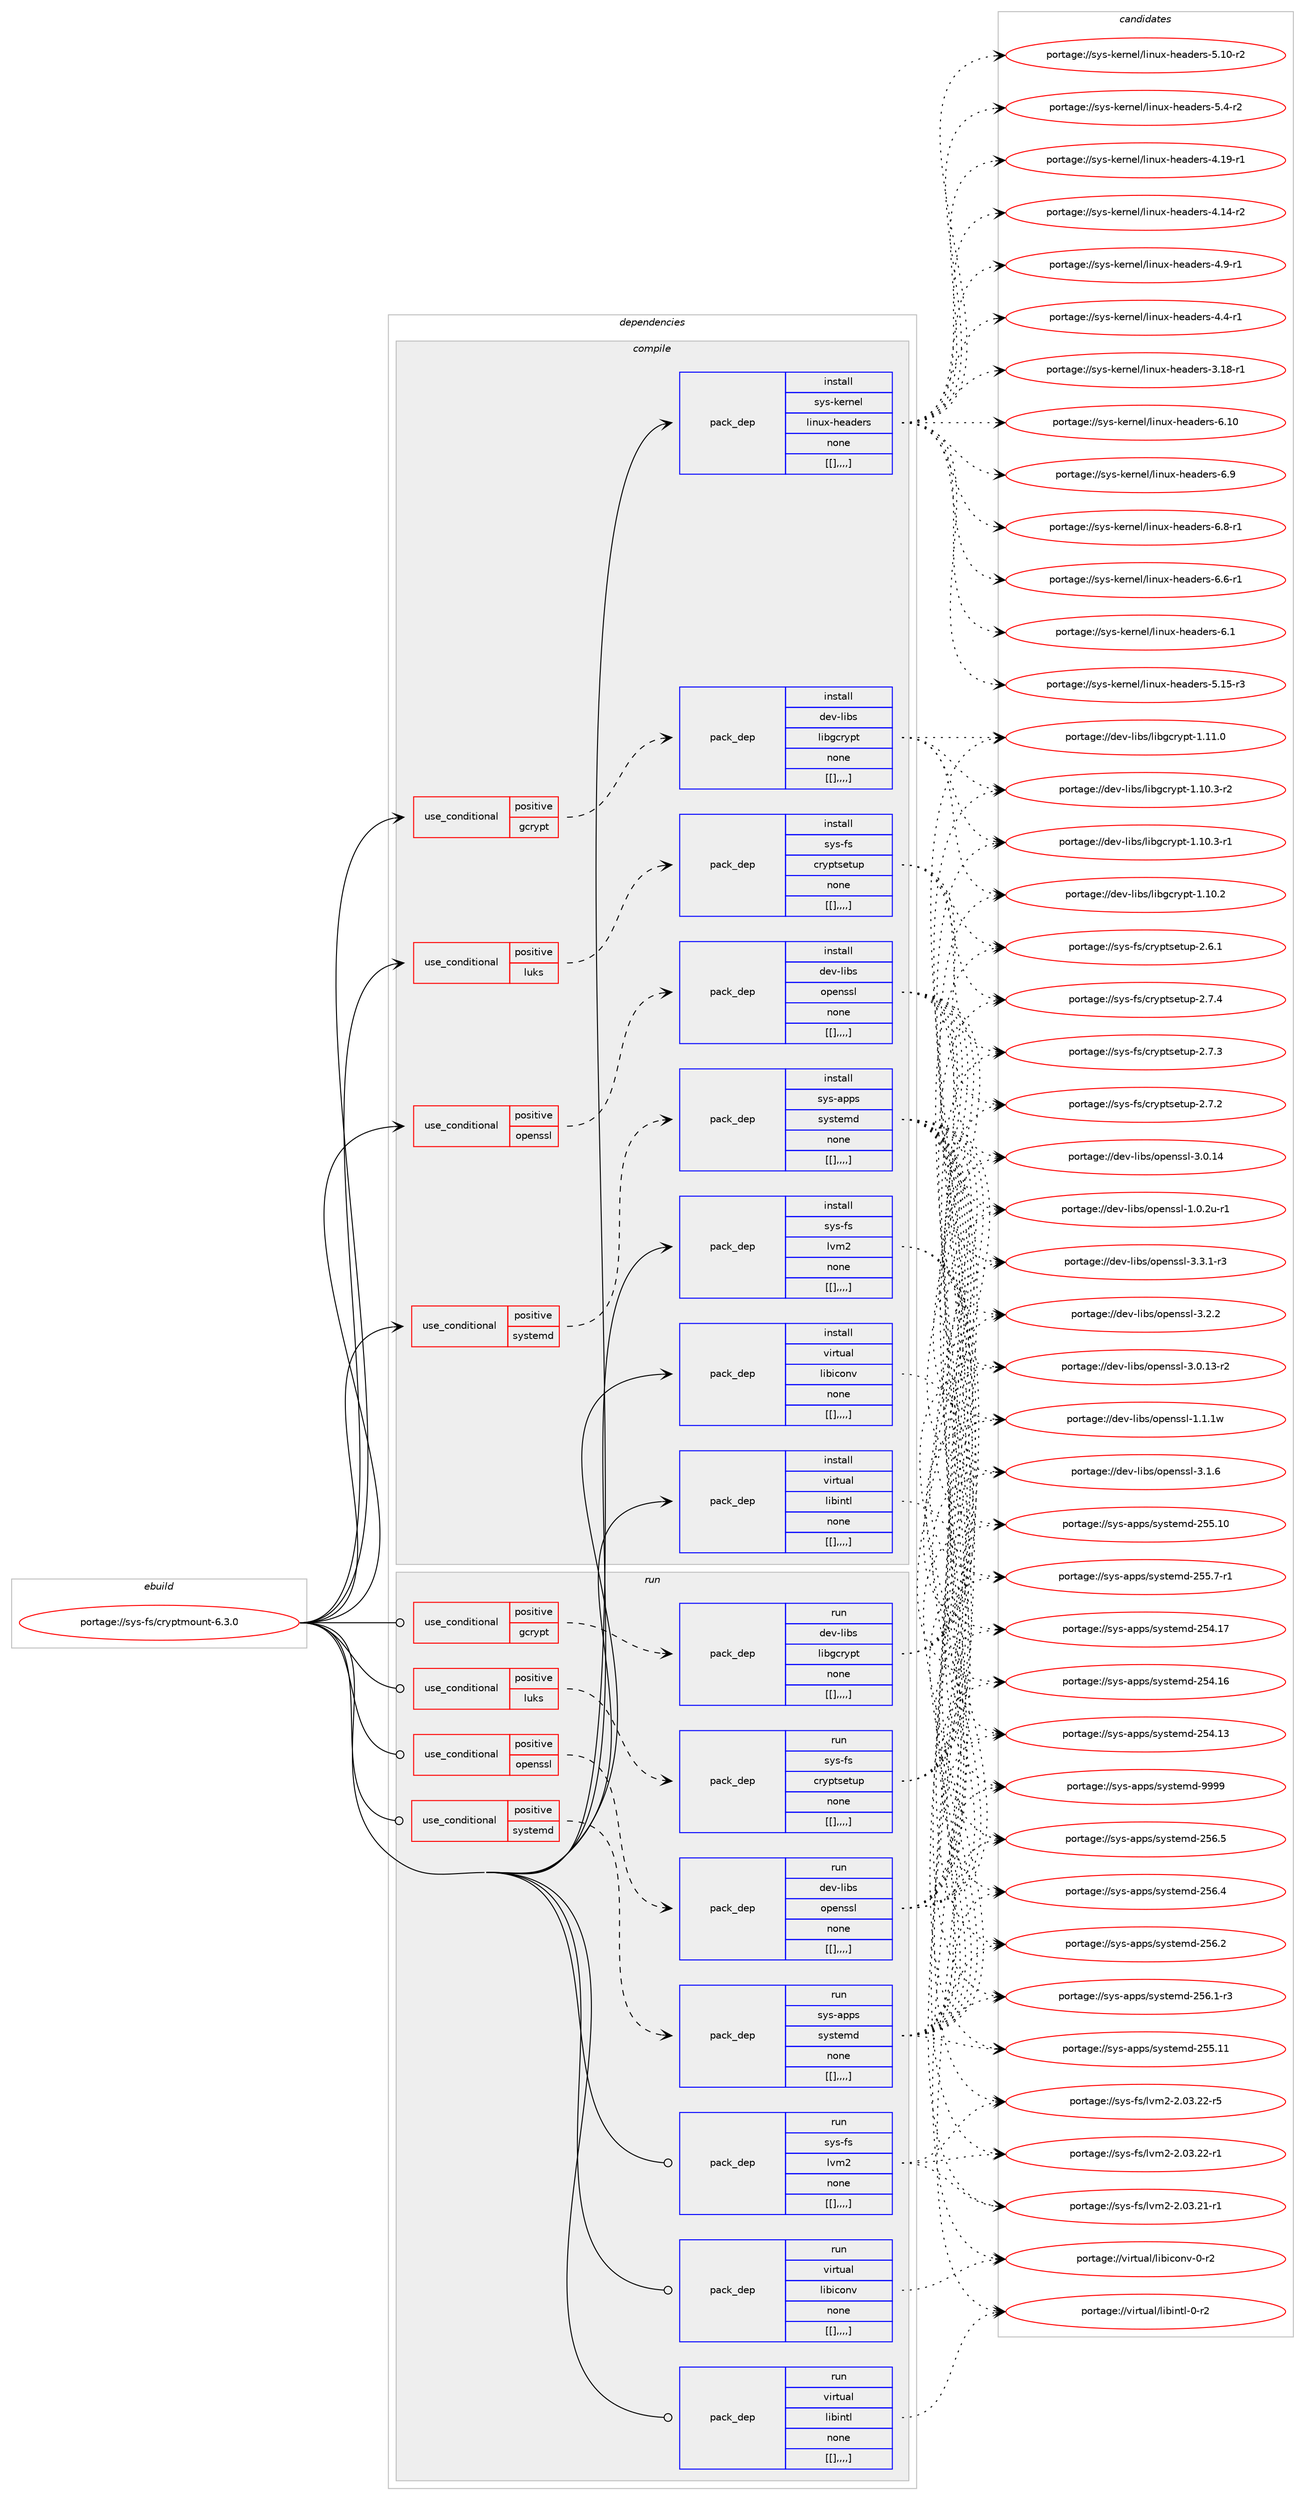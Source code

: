 digraph prolog {

# *************
# Graph options
# *************

newrank=true;
concentrate=true;
compound=true;
graph [rankdir=LR,fontname=Helvetica,fontsize=10,ranksep=1.5];#, ranksep=2.5, nodesep=0.2];
edge  [arrowhead=vee];
node  [fontname=Helvetica,fontsize=10];

# **********
# The ebuild
# **********

subgraph cluster_leftcol {
color=gray;
label=<<i>ebuild</i>>;
id [label="portage://sys-fs/cryptmount-6.3.0", color=red, width=4, href="../sys-fs/cryptmount-6.3.0.svg"];
}

# ****************
# The dependencies
# ****************

subgraph cluster_midcol {
color=gray;
label=<<i>dependencies</i>>;
subgraph cluster_compile {
fillcolor="#eeeeee";
style=filled;
label=<<i>compile</i>>;
subgraph cond120628 {
dependency453772 [label=<<TABLE BORDER="0" CELLBORDER="1" CELLSPACING="0" CELLPADDING="4"><TR><TD ROWSPAN="3" CELLPADDING="10">use_conditional</TD></TR><TR><TD>positive</TD></TR><TR><TD>gcrypt</TD></TR></TABLE>>, shape=none, color=red];
subgraph pack330047 {
dependency453773 [label=<<TABLE BORDER="0" CELLBORDER="1" CELLSPACING="0" CELLPADDING="4" WIDTH="220"><TR><TD ROWSPAN="6" CELLPADDING="30">pack_dep</TD></TR><TR><TD WIDTH="110">install</TD></TR><TR><TD>dev-libs</TD></TR><TR><TD>libgcrypt</TD></TR><TR><TD>none</TD></TR><TR><TD>[[],,,,]</TD></TR></TABLE>>, shape=none, color=blue];
}
dependency453772:e -> dependency453773:w [weight=20,style="dashed",arrowhead="vee"];
}
id:e -> dependency453772:w [weight=20,style="solid",arrowhead="vee"];
subgraph cond120629 {
dependency453774 [label=<<TABLE BORDER="0" CELLBORDER="1" CELLSPACING="0" CELLPADDING="4"><TR><TD ROWSPAN="3" CELLPADDING="10">use_conditional</TD></TR><TR><TD>positive</TD></TR><TR><TD>luks</TD></TR></TABLE>>, shape=none, color=red];
subgraph pack330048 {
dependency453775 [label=<<TABLE BORDER="0" CELLBORDER="1" CELLSPACING="0" CELLPADDING="4" WIDTH="220"><TR><TD ROWSPAN="6" CELLPADDING="30">pack_dep</TD></TR><TR><TD WIDTH="110">install</TD></TR><TR><TD>sys-fs</TD></TR><TR><TD>cryptsetup</TD></TR><TR><TD>none</TD></TR><TR><TD>[[],,,,]</TD></TR></TABLE>>, shape=none, color=blue];
}
dependency453774:e -> dependency453775:w [weight=20,style="dashed",arrowhead="vee"];
}
id:e -> dependency453774:w [weight=20,style="solid",arrowhead="vee"];
subgraph cond120630 {
dependency453776 [label=<<TABLE BORDER="0" CELLBORDER="1" CELLSPACING="0" CELLPADDING="4"><TR><TD ROWSPAN="3" CELLPADDING="10">use_conditional</TD></TR><TR><TD>positive</TD></TR><TR><TD>openssl</TD></TR></TABLE>>, shape=none, color=red];
subgraph pack330049 {
dependency453777 [label=<<TABLE BORDER="0" CELLBORDER="1" CELLSPACING="0" CELLPADDING="4" WIDTH="220"><TR><TD ROWSPAN="6" CELLPADDING="30">pack_dep</TD></TR><TR><TD WIDTH="110">install</TD></TR><TR><TD>dev-libs</TD></TR><TR><TD>openssl</TD></TR><TR><TD>none</TD></TR><TR><TD>[[],,,,]</TD></TR></TABLE>>, shape=none, color=blue];
}
dependency453776:e -> dependency453777:w [weight=20,style="dashed",arrowhead="vee"];
}
id:e -> dependency453776:w [weight=20,style="solid",arrowhead="vee"];
subgraph cond120631 {
dependency453778 [label=<<TABLE BORDER="0" CELLBORDER="1" CELLSPACING="0" CELLPADDING="4"><TR><TD ROWSPAN="3" CELLPADDING="10">use_conditional</TD></TR><TR><TD>positive</TD></TR><TR><TD>systemd</TD></TR></TABLE>>, shape=none, color=red];
subgraph pack330050 {
dependency453779 [label=<<TABLE BORDER="0" CELLBORDER="1" CELLSPACING="0" CELLPADDING="4" WIDTH="220"><TR><TD ROWSPAN="6" CELLPADDING="30">pack_dep</TD></TR><TR><TD WIDTH="110">install</TD></TR><TR><TD>sys-apps</TD></TR><TR><TD>systemd</TD></TR><TR><TD>none</TD></TR><TR><TD>[[],,,,]</TD></TR></TABLE>>, shape=none, color=blue];
}
dependency453778:e -> dependency453779:w [weight=20,style="dashed",arrowhead="vee"];
}
id:e -> dependency453778:w [weight=20,style="solid",arrowhead="vee"];
subgraph pack330051 {
dependency453780 [label=<<TABLE BORDER="0" CELLBORDER="1" CELLSPACING="0" CELLPADDING="4" WIDTH="220"><TR><TD ROWSPAN="6" CELLPADDING="30">pack_dep</TD></TR><TR><TD WIDTH="110">install</TD></TR><TR><TD>sys-fs</TD></TR><TR><TD>lvm2</TD></TR><TR><TD>none</TD></TR><TR><TD>[[],,,,]</TD></TR></TABLE>>, shape=none, color=blue];
}
id:e -> dependency453780:w [weight=20,style="solid",arrowhead="vee"];
subgraph pack330052 {
dependency453781 [label=<<TABLE BORDER="0" CELLBORDER="1" CELLSPACING="0" CELLPADDING="4" WIDTH="220"><TR><TD ROWSPAN="6" CELLPADDING="30">pack_dep</TD></TR><TR><TD WIDTH="110">install</TD></TR><TR><TD>sys-kernel</TD></TR><TR><TD>linux-headers</TD></TR><TR><TD>none</TD></TR><TR><TD>[[],,,,]</TD></TR></TABLE>>, shape=none, color=blue];
}
id:e -> dependency453781:w [weight=20,style="solid",arrowhead="vee"];
subgraph pack330053 {
dependency453782 [label=<<TABLE BORDER="0" CELLBORDER="1" CELLSPACING="0" CELLPADDING="4" WIDTH="220"><TR><TD ROWSPAN="6" CELLPADDING="30">pack_dep</TD></TR><TR><TD WIDTH="110">install</TD></TR><TR><TD>virtual</TD></TR><TR><TD>libiconv</TD></TR><TR><TD>none</TD></TR><TR><TD>[[],,,,]</TD></TR></TABLE>>, shape=none, color=blue];
}
id:e -> dependency453782:w [weight=20,style="solid",arrowhead="vee"];
subgraph pack330054 {
dependency453783 [label=<<TABLE BORDER="0" CELLBORDER="1" CELLSPACING="0" CELLPADDING="4" WIDTH="220"><TR><TD ROWSPAN="6" CELLPADDING="30">pack_dep</TD></TR><TR><TD WIDTH="110">install</TD></TR><TR><TD>virtual</TD></TR><TR><TD>libintl</TD></TR><TR><TD>none</TD></TR><TR><TD>[[],,,,]</TD></TR></TABLE>>, shape=none, color=blue];
}
id:e -> dependency453783:w [weight=20,style="solid",arrowhead="vee"];
}
subgraph cluster_compileandrun {
fillcolor="#eeeeee";
style=filled;
label=<<i>compile and run</i>>;
}
subgraph cluster_run {
fillcolor="#eeeeee";
style=filled;
label=<<i>run</i>>;
subgraph cond120632 {
dependency453784 [label=<<TABLE BORDER="0" CELLBORDER="1" CELLSPACING="0" CELLPADDING="4"><TR><TD ROWSPAN="3" CELLPADDING="10">use_conditional</TD></TR><TR><TD>positive</TD></TR><TR><TD>gcrypt</TD></TR></TABLE>>, shape=none, color=red];
subgraph pack330055 {
dependency453785 [label=<<TABLE BORDER="0" CELLBORDER="1" CELLSPACING="0" CELLPADDING="4" WIDTH="220"><TR><TD ROWSPAN="6" CELLPADDING="30">pack_dep</TD></TR><TR><TD WIDTH="110">run</TD></TR><TR><TD>dev-libs</TD></TR><TR><TD>libgcrypt</TD></TR><TR><TD>none</TD></TR><TR><TD>[[],,,,]</TD></TR></TABLE>>, shape=none, color=blue];
}
dependency453784:e -> dependency453785:w [weight=20,style="dashed",arrowhead="vee"];
}
id:e -> dependency453784:w [weight=20,style="solid",arrowhead="odot"];
subgraph cond120633 {
dependency453786 [label=<<TABLE BORDER="0" CELLBORDER="1" CELLSPACING="0" CELLPADDING="4"><TR><TD ROWSPAN="3" CELLPADDING="10">use_conditional</TD></TR><TR><TD>positive</TD></TR><TR><TD>luks</TD></TR></TABLE>>, shape=none, color=red];
subgraph pack330056 {
dependency453787 [label=<<TABLE BORDER="0" CELLBORDER="1" CELLSPACING="0" CELLPADDING="4" WIDTH="220"><TR><TD ROWSPAN="6" CELLPADDING="30">pack_dep</TD></TR><TR><TD WIDTH="110">run</TD></TR><TR><TD>sys-fs</TD></TR><TR><TD>cryptsetup</TD></TR><TR><TD>none</TD></TR><TR><TD>[[],,,,]</TD></TR></TABLE>>, shape=none, color=blue];
}
dependency453786:e -> dependency453787:w [weight=20,style="dashed",arrowhead="vee"];
}
id:e -> dependency453786:w [weight=20,style="solid",arrowhead="odot"];
subgraph cond120634 {
dependency453788 [label=<<TABLE BORDER="0" CELLBORDER="1" CELLSPACING="0" CELLPADDING="4"><TR><TD ROWSPAN="3" CELLPADDING="10">use_conditional</TD></TR><TR><TD>positive</TD></TR><TR><TD>openssl</TD></TR></TABLE>>, shape=none, color=red];
subgraph pack330057 {
dependency453789 [label=<<TABLE BORDER="0" CELLBORDER="1" CELLSPACING="0" CELLPADDING="4" WIDTH="220"><TR><TD ROWSPAN="6" CELLPADDING="30">pack_dep</TD></TR><TR><TD WIDTH="110">run</TD></TR><TR><TD>dev-libs</TD></TR><TR><TD>openssl</TD></TR><TR><TD>none</TD></TR><TR><TD>[[],,,,]</TD></TR></TABLE>>, shape=none, color=blue];
}
dependency453788:e -> dependency453789:w [weight=20,style="dashed",arrowhead="vee"];
}
id:e -> dependency453788:w [weight=20,style="solid",arrowhead="odot"];
subgraph cond120635 {
dependency453790 [label=<<TABLE BORDER="0" CELLBORDER="1" CELLSPACING="0" CELLPADDING="4"><TR><TD ROWSPAN="3" CELLPADDING="10">use_conditional</TD></TR><TR><TD>positive</TD></TR><TR><TD>systemd</TD></TR></TABLE>>, shape=none, color=red];
subgraph pack330058 {
dependency453791 [label=<<TABLE BORDER="0" CELLBORDER="1" CELLSPACING="0" CELLPADDING="4" WIDTH="220"><TR><TD ROWSPAN="6" CELLPADDING="30">pack_dep</TD></TR><TR><TD WIDTH="110">run</TD></TR><TR><TD>sys-apps</TD></TR><TR><TD>systemd</TD></TR><TR><TD>none</TD></TR><TR><TD>[[],,,,]</TD></TR></TABLE>>, shape=none, color=blue];
}
dependency453790:e -> dependency453791:w [weight=20,style="dashed",arrowhead="vee"];
}
id:e -> dependency453790:w [weight=20,style="solid",arrowhead="odot"];
subgraph pack330059 {
dependency453792 [label=<<TABLE BORDER="0" CELLBORDER="1" CELLSPACING="0" CELLPADDING="4" WIDTH="220"><TR><TD ROWSPAN="6" CELLPADDING="30">pack_dep</TD></TR><TR><TD WIDTH="110">run</TD></TR><TR><TD>sys-fs</TD></TR><TR><TD>lvm2</TD></TR><TR><TD>none</TD></TR><TR><TD>[[],,,,]</TD></TR></TABLE>>, shape=none, color=blue];
}
id:e -> dependency453792:w [weight=20,style="solid",arrowhead="odot"];
subgraph pack330060 {
dependency453793 [label=<<TABLE BORDER="0" CELLBORDER="1" CELLSPACING="0" CELLPADDING="4" WIDTH="220"><TR><TD ROWSPAN="6" CELLPADDING="30">pack_dep</TD></TR><TR><TD WIDTH="110">run</TD></TR><TR><TD>virtual</TD></TR><TR><TD>libiconv</TD></TR><TR><TD>none</TD></TR><TR><TD>[[],,,,]</TD></TR></TABLE>>, shape=none, color=blue];
}
id:e -> dependency453793:w [weight=20,style="solid",arrowhead="odot"];
subgraph pack330061 {
dependency453794 [label=<<TABLE BORDER="0" CELLBORDER="1" CELLSPACING="0" CELLPADDING="4" WIDTH="220"><TR><TD ROWSPAN="6" CELLPADDING="30">pack_dep</TD></TR><TR><TD WIDTH="110">run</TD></TR><TR><TD>virtual</TD></TR><TR><TD>libintl</TD></TR><TR><TD>none</TD></TR><TR><TD>[[],,,,]</TD></TR></TABLE>>, shape=none, color=blue];
}
id:e -> dependency453794:w [weight=20,style="solid",arrowhead="odot"];
}
}

# **************
# The candidates
# **************

subgraph cluster_choices {
rank=same;
color=gray;
label=<<i>candidates</i>>;

subgraph choice330047 {
color=black;
nodesep=1;
choice100101118451081059811547108105981039911412111211645494649494648 [label="portage://dev-libs/libgcrypt-1.11.0", color=red, width=4,href="../dev-libs/libgcrypt-1.11.0.svg"];
choice1001011184510810598115471081059810399114121112116454946494846514511450 [label="portage://dev-libs/libgcrypt-1.10.3-r2", color=red, width=4,href="../dev-libs/libgcrypt-1.10.3-r2.svg"];
choice1001011184510810598115471081059810399114121112116454946494846514511449 [label="portage://dev-libs/libgcrypt-1.10.3-r1", color=red, width=4,href="../dev-libs/libgcrypt-1.10.3-r1.svg"];
choice100101118451081059811547108105981039911412111211645494649484650 [label="portage://dev-libs/libgcrypt-1.10.2", color=red, width=4,href="../dev-libs/libgcrypt-1.10.2.svg"];
dependency453773:e -> choice100101118451081059811547108105981039911412111211645494649494648:w [style=dotted,weight="100"];
dependency453773:e -> choice1001011184510810598115471081059810399114121112116454946494846514511450:w [style=dotted,weight="100"];
dependency453773:e -> choice1001011184510810598115471081059810399114121112116454946494846514511449:w [style=dotted,weight="100"];
dependency453773:e -> choice100101118451081059811547108105981039911412111211645494649484650:w [style=dotted,weight="100"];
}
subgraph choice330048 {
color=black;
nodesep=1;
choice115121115451021154799114121112116115101116117112455046554652 [label="portage://sys-fs/cryptsetup-2.7.4", color=red, width=4,href="../sys-fs/cryptsetup-2.7.4.svg"];
choice115121115451021154799114121112116115101116117112455046554651 [label="portage://sys-fs/cryptsetup-2.7.3", color=red, width=4,href="../sys-fs/cryptsetup-2.7.3.svg"];
choice115121115451021154799114121112116115101116117112455046554650 [label="portage://sys-fs/cryptsetup-2.7.2", color=red, width=4,href="../sys-fs/cryptsetup-2.7.2.svg"];
choice115121115451021154799114121112116115101116117112455046544649 [label="portage://sys-fs/cryptsetup-2.6.1", color=red, width=4,href="../sys-fs/cryptsetup-2.6.1.svg"];
dependency453775:e -> choice115121115451021154799114121112116115101116117112455046554652:w [style=dotted,weight="100"];
dependency453775:e -> choice115121115451021154799114121112116115101116117112455046554651:w [style=dotted,weight="100"];
dependency453775:e -> choice115121115451021154799114121112116115101116117112455046554650:w [style=dotted,weight="100"];
dependency453775:e -> choice115121115451021154799114121112116115101116117112455046544649:w [style=dotted,weight="100"];
}
subgraph choice330049 {
color=black;
nodesep=1;
choice1001011184510810598115471111121011101151151084551465146494511451 [label="portage://dev-libs/openssl-3.3.1-r3", color=red, width=4,href="../dev-libs/openssl-3.3.1-r3.svg"];
choice100101118451081059811547111112101110115115108455146504650 [label="portage://dev-libs/openssl-3.2.2", color=red, width=4,href="../dev-libs/openssl-3.2.2.svg"];
choice100101118451081059811547111112101110115115108455146494654 [label="portage://dev-libs/openssl-3.1.6", color=red, width=4,href="../dev-libs/openssl-3.1.6.svg"];
choice10010111845108105981154711111210111011511510845514648464952 [label="portage://dev-libs/openssl-3.0.14", color=red, width=4,href="../dev-libs/openssl-3.0.14.svg"];
choice100101118451081059811547111112101110115115108455146484649514511450 [label="portage://dev-libs/openssl-3.0.13-r2", color=red, width=4,href="../dev-libs/openssl-3.0.13-r2.svg"];
choice100101118451081059811547111112101110115115108454946494649119 [label="portage://dev-libs/openssl-1.1.1w", color=red, width=4,href="../dev-libs/openssl-1.1.1w.svg"];
choice1001011184510810598115471111121011101151151084549464846501174511449 [label="portage://dev-libs/openssl-1.0.2u-r1", color=red, width=4,href="../dev-libs/openssl-1.0.2u-r1.svg"];
dependency453777:e -> choice1001011184510810598115471111121011101151151084551465146494511451:w [style=dotted,weight="100"];
dependency453777:e -> choice100101118451081059811547111112101110115115108455146504650:w [style=dotted,weight="100"];
dependency453777:e -> choice100101118451081059811547111112101110115115108455146494654:w [style=dotted,weight="100"];
dependency453777:e -> choice10010111845108105981154711111210111011511510845514648464952:w [style=dotted,weight="100"];
dependency453777:e -> choice100101118451081059811547111112101110115115108455146484649514511450:w [style=dotted,weight="100"];
dependency453777:e -> choice100101118451081059811547111112101110115115108454946494649119:w [style=dotted,weight="100"];
dependency453777:e -> choice1001011184510810598115471111121011101151151084549464846501174511449:w [style=dotted,weight="100"];
}
subgraph choice330050 {
color=black;
nodesep=1;
choice1151211154597112112115471151211151161011091004557575757 [label="portage://sys-apps/systemd-9999", color=red, width=4,href="../sys-apps/systemd-9999.svg"];
choice115121115459711211211547115121115116101109100455053544653 [label="portage://sys-apps/systemd-256.5", color=red, width=4,href="../sys-apps/systemd-256.5.svg"];
choice115121115459711211211547115121115116101109100455053544652 [label="portage://sys-apps/systemd-256.4", color=red, width=4,href="../sys-apps/systemd-256.4.svg"];
choice115121115459711211211547115121115116101109100455053544650 [label="portage://sys-apps/systemd-256.2", color=red, width=4,href="../sys-apps/systemd-256.2.svg"];
choice1151211154597112112115471151211151161011091004550535446494511451 [label="portage://sys-apps/systemd-256.1-r3", color=red, width=4,href="../sys-apps/systemd-256.1-r3.svg"];
choice11512111545971121121154711512111511610110910045505353464949 [label="portage://sys-apps/systemd-255.11", color=red, width=4,href="../sys-apps/systemd-255.11.svg"];
choice11512111545971121121154711512111511610110910045505353464948 [label="portage://sys-apps/systemd-255.10", color=red, width=4,href="../sys-apps/systemd-255.10.svg"];
choice1151211154597112112115471151211151161011091004550535346554511449 [label="portage://sys-apps/systemd-255.7-r1", color=red, width=4,href="../sys-apps/systemd-255.7-r1.svg"];
choice11512111545971121121154711512111511610110910045505352464955 [label="portage://sys-apps/systemd-254.17", color=red, width=4,href="../sys-apps/systemd-254.17.svg"];
choice11512111545971121121154711512111511610110910045505352464954 [label="portage://sys-apps/systemd-254.16", color=red, width=4,href="../sys-apps/systemd-254.16.svg"];
choice11512111545971121121154711512111511610110910045505352464951 [label="portage://sys-apps/systemd-254.13", color=red, width=4,href="../sys-apps/systemd-254.13.svg"];
dependency453779:e -> choice1151211154597112112115471151211151161011091004557575757:w [style=dotted,weight="100"];
dependency453779:e -> choice115121115459711211211547115121115116101109100455053544653:w [style=dotted,weight="100"];
dependency453779:e -> choice115121115459711211211547115121115116101109100455053544652:w [style=dotted,weight="100"];
dependency453779:e -> choice115121115459711211211547115121115116101109100455053544650:w [style=dotted,weight="100"];
dependency453779:e -> choice1151211154597112112115471151211151161011091004550535446494511451:w [style=dotted,weight="100"];
dependency453779:e -> choice11512111545971121121154711512111511610110910045505353464949:w [style=dotted,weight="100"];
dependency453779:e -> choice11512111545971121121154711512111511610110910045505353464948:w [style=dotted,weight="100"];
dependency453779:e -> choice1151211154597112112115471151211151161011091004550535346554511449:w [style=dotted,weight="100"];
dependency453779:e -> choice11512111545971121121154711512111511610110910045505352464955:w [style=dotted,weight="100"];
dependency453779:e -> choice11512111545971121121154711512111511610110910045505352464954:w [style=dotted,weight="100"];
dependency453779:e -> choice11512111545971121121154711512111511610110910045505352464951:w [style=dotted,weight="100"];
}
subgraph choice330051 {
color=black;
nodesep=1;
choice11512111545102115471081181095045504648514650504511453 [label="portage://sys-fs/lvm2-2.03.22-r5", color=red, width=4,href="../sys-fs/lvm2-2.03.22-r5.svg"];
choice11512111545102115471081181095045504648514650504511449 [label="portage://sys-fs/lvm2-2.03.22-r1", color=red, width=4,href="../sys-fs/lvm2-2.03.22-r1.svg"];
choice11512111545102115471081181095045504648514650494511449 [label="portage://sys-fs/lvm2-2.03.21-r1", color=red, width=4,href="../sys-fs/lvm2-2.03.21-r1.svg"];
dependency453780:e -> choice11512111545102115471081181095045504648514650504511453:w [style=dotted,weight="100"];
dependency453780:e -> choice11512111545102115471081181095045504648514650504511449:w [style=dotted,weight="100"];
dependency453780:e -> choice11512111545102115471081181095045504648514650494511449:w [style=dotted,weight="100"];
}
subgraph choice330052 {
color=black;
nodesep=1;
choice115121115451071011141101011084710810511011712045104101971001011141154554464948 [label="portage://sys-kernel/linux-headers-6.10", color=red, width=4,href="../sys-kernel/linux-headers-6.10.svg"];
choice1151211154510710111411010110847108105110117120451041019710010111411545544657 [label="portage://sys-kernel/linux-headers-6.9", color=red, width=4,href="../sys-kernel/linux-headers-6.9.svg"];
choice11512111545107101114110101108471081051101171204510410197100101114115455446564511449 [label="portage://sys-kernel/linux-headers-6.8-r1", color=red, width=4,href="../sys-kernel/linux-headers-6.8-r1.svg"];
choice11512111545107101114110101108471081051101171204510410197100101114115455446544511449 [label="portage://sys-kernel/linux-headers-6.6-r1", color=red, width=4,href="../sys-kernel/linux-headers-6.6-r1.svg"];
choice1151211154510710111411010110847108105110117120451041019710010111411545544649 [label="portage://sys-kernel/linux-headers-6.1", color=red, width=4,href="../sys-kernel/linux-headers-6.1.svg"];
choice1151211154510710111411010110847108105110117120451041019710010111411545534649534511451 [label="portage://sys-kernel/linux-headers-5.15-r3", color=red, width=4,href="../sys-kernel/linux-headers-5.15-r3.svg"];
choice1151211154510710111411010110847108105110117120451041019710010111411545534649484511450 [label="portage://sys-kernel/linux-headers-5.10-r2", color=red, width=4,href="../sys-kernel/linux-headers-5.10-r2.svg"];
choice11512111545107101114110101108471081051101171204510410197100101114115455346524511450 [label="portage://sys-kernel/linux-headers-5.4-r2", color=red, width=4,href="../sys-kernel/linux-headers-5.4-r2.svg"];
choice1151211154510710111411010110847108105110117120451041019710010111411545524649574511449 [label="portage://sys-kernel/linux-headers-4.19-r1", color=red, width=4,href="../sys-kernel/linux-headers-4.19-r1.svg"];
choice1151211154510710111411010110847108105110117120451041019710010111411545524649524511450 [label="portage://sys-kernel/linux-headers-4.14-r2", color=red, width=4,href="../sys-kernel/linux-headers-4.14-r2.svg"];
choice11512111545107101114110101108471081051101171204510410197100101114115455246574511449 [label="portage://sys-kernel/linux-headers-4.9-r1", color=red, width=4,href="../sys-kernel/linux-headers-4.9-r1.svg"];
choice11512111545107101114110101108471081051101171204510410197100101114115455246524511449 [label="portage://sys-kernel/linux-headers-4.4-r1", color=red, width=4,href="../sys-kernel/linux-headers-4.4-r1.svg"];
choice1151211154510710111411010110847108105110117120451041019710010111411545514649564511449 [label="portage://sys-kernel/linux-headers-3.18-r1", color=red, width=4,href="../sys-kernel/linux-headers-3.18-r1.svg"];
dependency453781:e -> choice115121115451071011141101011084710810511011712045104101971001011141154554464948:w [style=dotted,weight="100"];
dependency453781:e -> choice1151211154510710111411010110847108105110117120451041019710010111411545544657:w [style=dotted,weight="100"];
dependency453781:e -> choice11512111545107101114110101108471081051101171204510410197100101114115455446564511449:w [style=dotted,weight="100"];
dependency453781:e -> choice11512111545107101114110101108471081051101171204510410197100101114115455446544511449:w [style=dotted,weight="100"];
dependency453781:e -> choice1151211154510710111411010110847108105110117120451041019710010111411545544649:w [style=dotted,weight="100"];
dependency453781:e -> choice1151211154510710111411010110847108105110117120451041019710010111411545534649534511451:w [style=dotted,weight="100"];
dependency453781:e -> choice1151211154510710111411010110847108105110117120451041019710010111411545534649484511450:w [style=dotted,weight="100"];
dependency453781:e -> choice11512111545107101114110101108471081051101171204510410197100101114115455346524511450:w [style=dotted,weight="100"];
dependency453781:e -> choice1151211154510710111411010110847108105110117120451041019710010111411545524649574511449:w [style=dotted,weight="100"];
dependency453781:e -> choice1151211154510710111411010110847108105110117120451041019710010111411545524649524511450:w [style=dotted,weight="100"];
dependency453781:e -> choice11512111545107101114110101108471081051101171204510410197100101114115455246574511449:w [style=dotted,weight="100"];
dependency453781:e -> choice11512111545107101114110101108471081051101171204510410197100101114115455246524511449:w [style=dotted,weight="100"];
dependency453781:e -> choice1151211154510710111411010110847108105110117120451041019710010111411545514649564511449:w [style=dotted,weight="100"];
}
subgraph choice330053 {
color=black;
nodesep=1;
choice1181051141161179710847108105981059911111011845484511450 [label="portage://virtual/libiconv-0-r2", color=red, width=4,href="../virtual/libiconv-0-r2.svg"];
dependency453782:e -> choice1181051141161179710847108105981059911111011845484511450:w [style=dotted,weight="100"];
}
subgraph choice330054 {
color=black;
nodesep=1;
choice11810511411611797108471081059810511011610845484511450 [label="portage://virtual/libintl-0-r2", color=red, width=4,href="../virtual/libintl-0-r2.svg"];
dependency453783:e -> choice11810511411611797108471081059810511011610845484511450:w [style=dotted,weight="100"];
}
subgraph choice330055 {
color=black;
nodesep=1;
choice100101118451081059811547108105981039911412111211645494649494648 [label="portage://dev-libs/libgcrypt-1.11.0", color=red, width=4,href="../dev-libs/libgcrypt-1.11.0.svg"];
choice1001011184510810598115471081059810399114121112116454946494846514511450 [label="portage://dev-libs/libgcrypt-1.10.3-r2", color=red, width=4,href="../dev-libs/libgcrypt-1.10.3-r2.svg"];
choice1001011184510810598115471081059810399114121112116454946494846514511449 [label="portage://dev-libs/libgcrypt-1.10.3-r1", color=red, width=4,href="../dev-libs/libgcrypt-1.10.3-r1.svg"];
choice100101118451081059811547108105981039911412111211645494649484650 [label="portage://dev-libs/libgcrypt-1.10.2", color=red, width=4,href="../dev-libs/libgcrypt-1.10.2.svg"];
dependency453785:e -> choice100101118451081059811547108105981039911412111211645494649494648:w [style=dotted,weight="100"];
dependency453785:e -> choice1001011184510810598115471081059810399114121112116454946494846514511450:w [style=dotted,weight="100"];
dependency453785:e -> choice1001011184510810598115471081059810399114121112116454946494846514511449:w [style=dotted,weight="100"];
dependency453785:e -> choice100101118451081059811547108105981039911412111211645494649484650:w [style=dotted,weight="100"];
}
subgraph choice330056 {
color=black;
nodesep=1;
choice115121115451021154799114121112116115101116117112455046554652 [label="portage://sys-fs/cryptsetup-2.7.4", color=red, width=4,href="../sys-fs/cryptsetup-2.7.4.svg"];
choice115121115451021154799114121112116115101116117112455046554651 [label="portage://sys-fs/cryptsetup-2.7.3", color=red, width=4,href="../sys-fs/cryptsetup-2.7.3.svg"];
choice115121115451021154799114121112116115101116117112455046554650 [label="portage://sys-fs/cryptsetup-2.7.2", color=red, width=4,href="../sys-fs/cryptsetup-2.7.2.svg"];
choice115121115451021154799114121112116115101116117112455046544649 [label="portage://sys-fs/cryptsetup-2.6.1", color=red, width=4,href="../sys-fs/cryptsetup-2.6.1.svg"];
dependency453787:e -> choice115121115451021154799114121112116115101116117112455046554652:w [style=dotted,weight="100"];
dependency453787:e -> choice115121115451021154799114121112116115101116117112455046554651:w [style=dotted,weight="100"];
dependency453787:e -> choice115121115451021154799114121112116115101116117112455046554650:w [style=dotted,weight="100"];
dependency453787:e -> choice115121115451021154799114121112116115101116117112455046544649:w [style=dotted,weight="100"];
}
subgraph choice330057 {
color=black;
nodesep=1;
choice1001011184510810598115471111121011101151151084551465146494511451 [label="portage://dev-libs/openssl-3.3.1-r3", color=red, width=4,href="../dev-libs/openssl-3.3.1-r3.svg"];
choice100101118451081059811547111112101110115115108455146504650 [label="portage://dev-libs/openssl-3.2.2", color=red, width=4,href="../dev-libs/openssl-3.2.2.svg"];
choice100101118451081059811547111112101110115115108455146494654 [label="portage://dev-libs/openssl-3.1.6", color=red, width=4,href="../dev-libs/openssl-3.1.6.svg"];
choice10010111845108105981154711111210111011511510845514648464952 [label="portage://dev-libs/openssl-3.0.14", color=red, width=4,href="../dev-libs/openssl-3.0.14.svg"];
choice100101118451081059811547111112101110115115108455146484649514511450 [label="portage://dev-libs/openssl-3.0.13-r2", color=red, width=4,href="../dev-libs/openssl-3.0.13-r2.svg"];
choice100101118451081059811547111112101110115115108454946494649119 [label="portage://dev-libs/openssl-1.1.1w", color=red, width=4,href="../dev-libs/openssl-1.1.1w.svg"];
choice1001011184510810598115471111121011101151151084549464846501174511449 [label="portage://dev-libs/openssl-1.0.2u-r1", color=red, width=4,href="../dev-libs/openssl-1.0.2u-r1.svg"];
dependency453789:e -> choice1001011184510810598115471111121011101151151084551465146494511451:w [style=dotted,weight="100"];
dependency453789:e -> choice100101118451081059811547111112101110115115108455146504650:w [style=dotted,weight="100"];
dependency453789:e -> choice100101118451081059811547111112101110115115108455146494654:w [style=dotted,weight="100"];
dependency453789:e -> choice10010111845108105981154711111210111011511510845514648464952:w [style=dotted,weight="100"];
dependency453789:e -> choice100101118451081059811547111112101110115115108455146484649514511450:w [style=dotted,weight="100"];
dependency453789:e -> choice100101118451081059811547111112101110115115108454946494649119:w [style=dotted,weight="100"];
dependency453789:e -> choice1001011184510810598115471111121011101151151084549464846501174511449:w [style=dotted,weight="100"];
}
subgraph choice330058 {
color=black;
nodesep=1;
choice1151211154597112112115471151211151161011091004557575757 [label="portage://sys-apps/systemd-9999", color=red, width=4,href="../sys-apps/systemd-9999.svg"];
choice115121115459711211211547115121115116101109100455053544653 [label="portage://sys-apps/systemd-256.5", color=red, width=4,href="../sys-apps/systemd-256.5.svg"];
choice115121115459711211211547115121115116101109100455053544652 [label="portage://sys-apps/systemd-256.4", color=red, width=4,href="../sys-apps/systemd-256.4.svg"];
choice115121115459711211211547115121115116101109100455053544650 [label="portage://sys-apps/systemd-256.2", color=red, width=4,href="../sys-apps/systemd-256.2.svg"];
choice1151211154597112112115471151211151161011091004550535446494511451 [label="portage://sys-apps/systemd-256.1-r3", color=red, width=4,href="../sys-apps/systemd-256.1-r3.svg"];
choice11512111545971121121154711512111511610110910045505353464949 [label="portage://sys-apps/systemd-255.11", color=red, width=4,href="../sys-apps/systemd-255.11.svg"];
choice11512111545971121121154711512111511610110910045505353464948 [label="portage://sys-apps/systemd-255.10", color=red, width=4,href="../sys-apps/systemd-255.10.svg"];
choice1151211154597112112115471151211151161011091004550535346554511449 [label="portage://sys-apps/systemd-255.7-r1", color=red, width=4,href="../sys-apps/systemd-255.7-r1.svg"];
choice11512111545971121121154711512111511610110910045505352464955 [label="portage://sys-apps/systemd-254.17", color=red, width=4,href="../sys-apps/systemd-254.17.svg"];
choice11512111545971121121154711512111511610110910045505352464954 [label="portage://sys-apps/systemd-254.16", color=red, width=4,href="../sys-apps/systemd-254.16.svg"];
choice11512111545971121121154711512111511610110910045505352464951 [label="portage://sys-apps/systemd-254.13", color=red, width=4,href="../sys-apps/systemd-254.13.svg"];
dependency453791:e -> choice1151211154597112112115471151211151161011091004557575757:w [style=dotted,weight="100"];
dependency453791:e -> choice115121115459711211211547115121115116101109100455053544653:w [style=dotted,weight="100"];
dependency453791:e -> choice115121115459711211211547115121115116101109100455053544652:w [style=dotted,weight="100"];
dependency453791:e -> choice115121115459711211211547115121115116101109100455053544650:w [style=dotted,weight="100"];
dependency453791:e -> choice1151211154597112112115471151211151161011091004550535446494511451:w [style=dotted,weight="100"];
dependency453791:e -> choice11512111545971121121154711512111511610110910045505353464949:w [style=dotted,weight="100"];
dependency453791:e -> choice11512111545971121121154711512111511610110910045505353464948:w [style=dotted,weight="100"];
dependency453791:e -> choice1151211154597112112115471151211151161011091004550535346554511449:w [style=dotted,weight="100"];
dependency453791:e -> choice11512111545971121121154711512111511610110910045505352464955:w [style=dotted,weight="100"];
dependency453791:e -> choice11512111545971121121154711512111511610110910045505352464954:w [style=dotted,weight="100"];
dependency453791:e -> choice11512111545971121121154711512111511610110910045505352464951:w [style=dotted,weight="100"];
}
subgraph choice330059 {
color=black;
nodesep=1;
choice11512111545102115471081181095045504648514650504511453 [label="portage://sys-fs/lvm2-2.03.22-r5", color=red, width=4,href="../sys-fs/lvm2-2.03.22-r5.svg"];
choice11512111545102115471081181095045504648514650504511449 [label="portage://sys-fs/lvm2-2.03.22-r1", color=red, width=4,href="../sys-fs/lvm2-2.03.22-r1.svg"];
choice11512111545102115471081181095045504648514650494511449 [label="portage://sys-fs/lvm2-2.03.21-r1", color=red, width=4,href="../sys-fs/lvm2-2.03.21-r1.svg"];
dependency453792:e -> choice11512111545102115471081181095045504648514650504511453:w [style=dotted,weight="100"];
dependency453792:e -> choice11512111545102115471081181095045504648514650504511449:w [style=dotted,weight="100"];
dependency453792:e -> choice11512111545102115471081181095045504648514650494511449:w [style=dotted,weight="100"];
}
subgraph choice330060 {
color=black;
nodesep=1;
choice1181051141161179710847108105981059911111011845484511450 [label="portage://virtual/libiconv-0-r2", color=red, width=4,href="../virtual/libiconv-0-r2.svg"];
dependency453793:e -> choice1181051141161179710847108105981059911111011845484511450:w [style=dotted,weight="100"];
}
subgraph choice330061 {
color=black;
nodesep=1;
choice11810511411611797108471081059810511011610845484511450 [label="portage://virtual/libintl-0-r2", color=red, width=4,href="../virtual/libintl-0-r2.svg"];
dependency453794:e -> choice11810511411611797108471081059810511011610845484511450:w [style=dotted,weight="100"];
}
}

}
